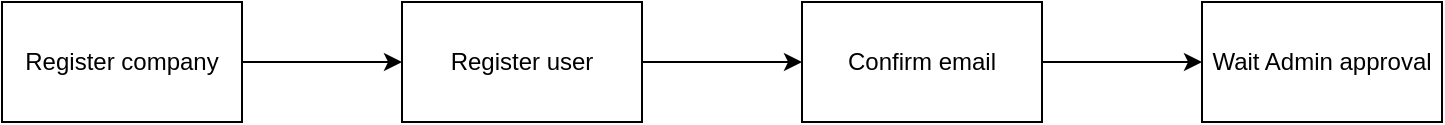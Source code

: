 <mxfile version="21.0.6" type="github">
  <diagram name="Page-1" id="u8mDyyKTgikwHv_P04WH">
    <mxGraphModel dx="842" dy="484" grid="1" gridSize="10" guides="1" tooltips="1" connect="1" arrows="1" fold="1" page="1" pageScale="1" pageWidth="850" pageHeight="1100" math="0" shadow="0">
      <root>
        <mxCell id="0" />
        <mxCell id="1" parent="0" />
        <mxCell id="lZ4HcSVLjm48VASPBQuG-3" value="" style="edgeStyle=orthogonalEdgeStyle;rounded=0;orthogonalLoop=1;jettySize=auto;html=1;" edge="1" parent="1" source="lZ4HcSVLjm48VASPBQuG-1" target="lZ4HcSVLjm48VASPBQuG-2">
          <mxGeometry relative="1" as="geometry" />
        </mxCell>
        <mxCell id="lZ4HcSVLjm48VASPBQuG-1" value="Register company" style="rounded=0;whiteSpace=wrap;html=1;" vertex="1" parent="1">
          <mxGeometry x="40" y="40" width="120" height="60" as="geometry" />
        </mxCell>
        <mxCell id="lZ4HcSVLjm48VASPBQuG-5" value="" style="edgeStyle=orthogonalEdgeStyle;rounded=0;orthogonalLoop=1;jettySize=auto;html=1;" edge="1" parent="1" source="lZ4HcSVLjm48VASPBQuG-2" target="lZ4HcSVLjm48VASPBQuG-4">
          <mxGeometry relative="1" as="geometry" />
        </mxCell>
        <mxCell id="lZ4HcSVLjm48VASPBQuG-2" value="Register user" style="whiteSpace=wrap;html=1;rounded=0;" vertex="1" parent="1">
          <mxGeometry x="240" y="40" width="120" height="60" as="geometry" />
        </mxCell>
        <mxCell id="lZ4HcSVLjm48VASPBQuG-7" value="" style="edgeStyle=orthogonalEdgeStyle;rounded=0;orthogonalLoop=1;jettySize=auto;html=1;" edge="1" parent="1" source="lZ4HcSVLjm48VASPBQuG-4" target="lZ4HcSVLjm48VASPBQuG-6">
          <mxGeometry relative="1" as="geometry" />
        </mxCell>
        <mxCell id="lZ4HcSVLjm48VASPBQuG-4" value="Confirm email " style="whiteSpace=wrap;html=1;rounded=0;" vertex="1" parent="1">
          <mxGeometry x="440" y="40" width="120" height="60" as="geometry" />
        </mxCell>
        <mxCell id="lZ4HcSVLjm48VASPBQuG-6" value="Wait Admin approval" style="whiteSpace=wrap;html=1;rounded=0;" vertex="1" parent="1">
          <mxGeometry x="640" y="40" width="120" height="60" as="geometry" />
        </mxCell>
      </root>
    </mxGraphModel>
  </diagram>
</mxfile>
